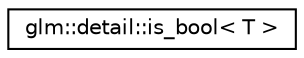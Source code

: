 digraph "Graphical Class Hierarchy"
{
  edge [fontname="Helvetica",fontsize="10",labelfontname="Helvetica",labelfontsize="10"];
  node [fontname="Helvetica",fontsize="10",shape=record];
  rankdir="LR";
  Node1 [label="glm::detail::is_bool\< T \>",height=0.2,width=0.4,color="black", fillcolor="white", style="filled",URL="$structglm_1_1detail_1_1is__bool.html"];
}
